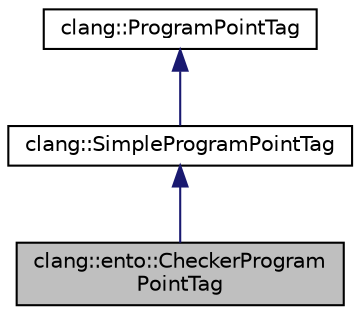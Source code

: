 digraph "clang::ento::CheckerProgramPointTag"
{
 // LATEX_PDF_SIZE
  bgcolor="transparent";
  edge [fontname="Helvetica",fontsize="10",labelfontname="Helvetica",labelfontsize="10"];
  node [fontname="Helvetica",fontsize="10",shape=record];
  Node1 [label="clang::ento::CheckerProgram\lPointTag",height=0.2,width=0.4,color="black", fillcolor="grey75", style="filled", fontcolor="black",tooltip="Tag that can use a checker name as a message provider (see SimpleProgramPointTag)."];
  Node2 -> Node1 [dir="back",color="midnightblue",fontsize="10",style="solid",fontname="Helvetica"];
  Node2 [label="clang::SimpleProgramPointTag",height=0.2,width=0.4,color="black",URL="$classclang_1_1SimpleProgramPointTag.html",tooltip=" "];
  Node3 -> Node2 [dir="back",color="midnightblue",fontsize="10",style="solid",fontname="Helvetica"];
  Node3 [label="clang::ProgramPointTag",height=0.2,width=0.4,color="black",URL="$classclang_1_1ProgramPointTag.html",tooltip="ProgramPoints can be \"tagged\" as representing points specific to a given analysis entity."];
}
